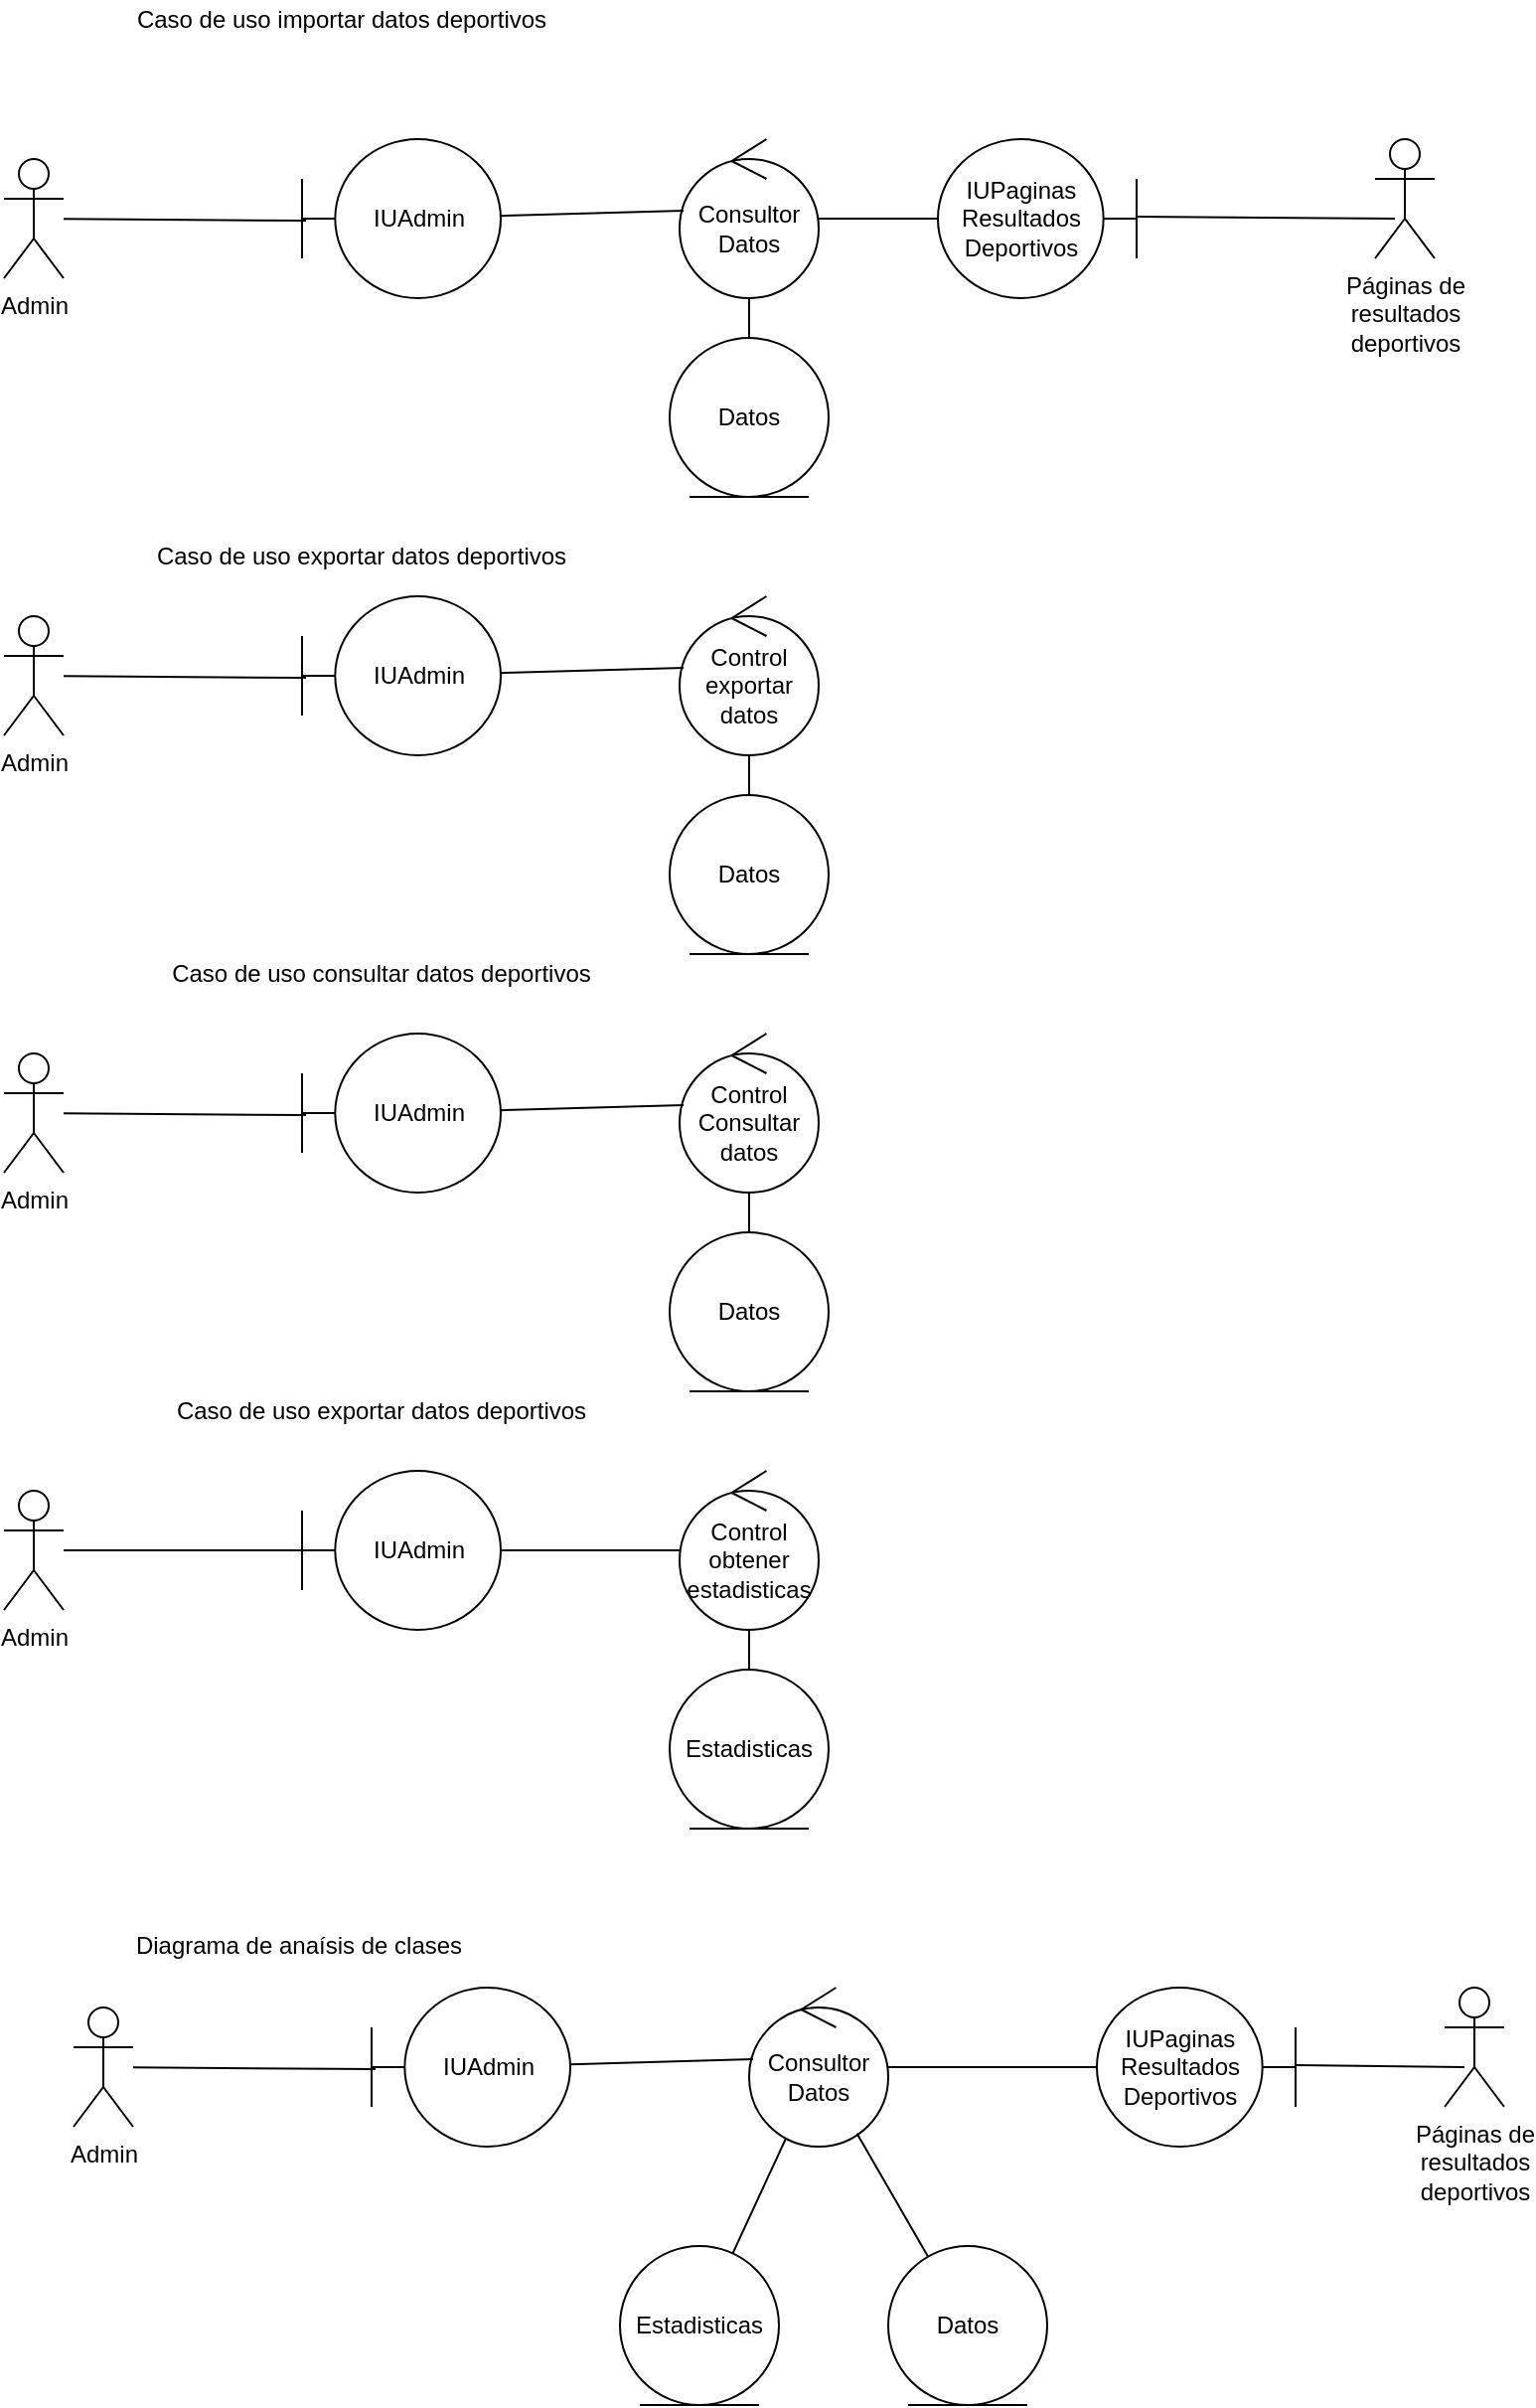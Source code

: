 <mxfile version="12.7.0" type="github">
  <diagram id="sGHDczZBu-DUSyE2jVfI" name="Page-1">
    <mxGraphModel dx="768" dy="606" grid="1" gridSize="10" guides="1" tooltips="1" connect="1" arrows="1" fold="1" page="1" pageScale="1" pageWidth="850" pageHeight="1100" math="0" shadow="0">
      <root>
        <mxCell id="0"/>
        <mxCell id="1" parent="0"/>
        <mxCell id="Kb2IKhhoHodHiHDPedFr-1" value="Admin" style="shape=umlActor;verticalLabelPosition=bottom;labelBackgroundColor=#ffffff;verticalAlign=top;html=1;outlineConnect=0;" parent="1" vertex="1">
          <mxGeometry x="30" y="120" width="30" height="60" as="geometry"/>
        </mxCell>
        <mxCell id="Kb2IKhhoHodHiHDPedFr-3" value="&lt;div&gt;Páginas de &lt;br&gt;&lt;/div&gt;&lt;div&gt;resultados &lt;br&gt;&lt;/div&gt;&lt;div&gt;deportivos&lt;/div&gt;" style="shape=umlActor;verticalLabelPosition=bottom;labelBackgroundColor=#ffffff;verticalAlign=top;html=1;outlineConnect=0;" parent="1" vertex="1">
          <mxGeometry x="720" y="110" width="30" height="60" as="geometry"/>
        </mxCell>
        <mxCell id="Kb2IKhhoHodHiHDPedFr-10" style="edgeStyle=none;rounded=0;orthogonalLoop=1;jettySize=auto;html=1;endArrow=none;endFill=0;" parent="1" target="Kb2IKhhoHodHiHDPedFr-7" edge="1">
          <mxGeometry relative="1" as="geometry">
            <mxPoint x="260" y="180" as="sourcePoint"/>
          </mxGeometry>
        </mxCell>
        <mxCell id="Kb2IKhhoHodHiHDPedFr-18" style="edgeStyle=none;rounded=0;orthogonalLoop=1;jettySize=auto;html=1;entryX=0.333;entryY=0.667;entryDx=0;entryDy=0;entryPerimeter=0;endArrow=none;endFill=0;exitX=0;exitY=0.513;exitDx=0;exitDy=0;exitPerimeter=0;" parent="1" source="Kb2IKhhoHodHiHDPedFr-6" target="Kb2IKhhoHodHiHDPedFr-3" edge="1">
          <mxGeometry relative="1" as="geometry"/>
        </mxCell>
        <mxCell id="Kb2IKhhoHodHiHDPedFr-6" value="&lt;div&gt;IUPaginas&lt;/div&gt;&lt;div&gt;Resultados&lt;/div&gt;&lt;div&gt;Deportivos&lt;br&gt;&lt;/div&gt;" style="shape=umlBoundary;whiteSpace=wrap;html=1;direction=west;" parent="1" vertex="1">
          <mxGeometry x="500" y="110" width="100" height="80" as="geometry"/>
        </mxCell>
        <mxCell id="Kb2IKhhoHodHiHDPedFr-11" style="edgeStyle=none;rounded=0;orthogonalLoop=1;jettySize=auto;html=1;entryX=0;entryY=0.5;entryDx=0;entryDy=0;endArrow=none;endFill=0;" parent="1" target="Kb2IKhhoHodHiHDPedFr-8" edge="1">
          <mxGeometry relative="1" as="geometry">
            <mxPoint x="410" y="180" as="sourcePoint"/>
          </mxGeometry>
        </mxCell>
        <mxCell id="Kb2IKhhoHodHiHDPedFr-15" style="edgeStyle=none;rounded=0;orthogonalLoop=1;jettySize=auto;html=1;endArrow=none;endFill=0;" parent="1" source="Kb2IKhhoHodHiHDPedFr-12" target="Kb2IKhhoHodHiHDPedFr-6" edge="1">
          <mxGeometry relative="1" as="geometry"/>
        </mxCell>
        <mxCell id="Kb2IKhhoHodHiHDPedFr-12" value="Consultor Datos" style="ellipse;shape=umlControl;whiteSpace=wrap;html=1;" parent="1" vertex="1">
          <mxGeometry x="370" y="110" width="70" height="80" as="geometry"/>
        </mxCell>
        <mxCell id="Kb2IKhhoHodHiHDPedFr-19" style="edgeStyle=none;rounded=0;orthogonalLoop=1;jettySize=auto;html=1;entryX=0.029;entryY=0.45;entryDx=0;entryDy=0;entryPerimeter=0;endArrow=none;endFill=0;" parent="1" source="Kb2IKhhoHodHiHDPedFr-13" target="Kb2IKhhoHodHiHDPedFr-12" edge="1">
          <mxGeometry relative="1" as="geometry"/>
        </mxCell>
        <mxCell id="Kb2IKhhoHodHiHDPedFr-20" style="edgeStyle=none;rounded=0;orthogonalLoop=1;jettySize=auto;html=1;endArrow=none;endFill=0;exitX=0.02;exitY=0.513;exitDx=0;exitDy=0;exitPerimeter=0;" parent="1" source="Kb2IKhhoHodHiHDPedFr-13" target="Kb2IKhhoHodHiHDPedFr-1" edge="1">
          <mxGeometry relative="1" as="geometry">
            <mxPoint x="110" y="160" as="targetPoint"/>
          </mxGeometry>
        </mxCell>
        <mxCell id="Kb2IKhhoHodHiHDPedFr-13" value="&lt;div&gt;IUAdmin&lt;/div&gt;" style="shape=umlBoundary;whiteSpace=wrap;html=1;" parent="1" vertex="1">
          <mxGeometry x="180" y="110" width="100" height="80" as="geometry"/>
        </mxCell>
        <mxCell id="Kb2IKhhoHodHiHDPedFr-24" style="edgeStyle=none;rounded=0;orthogonalLoop=1;jettySize=auto;html=1;endArrow=none;endFill=0;" parent="1" source="Kb2IKhhoHodHiHDPedFr-23" target="Kb2IKhhoHodHiHDPedFr-12" edge="1">
          <mxGeometry relative="1" as="geometry"/>
        </mxCell>
        <mxCell id="Kb2IKhhoHodHiHDPedFr-23" value="Datos" style="ellipse;shape=umlEntity;whiteSpace=wrap;html=1;" parent="1" vertex="1">
          <mxGeometry x="365" y="210" width="80" height="80" as="geometry"/>
        </mxCell>
        <mxCell id="M1aAR51ead0pac48ZjfJ-2" value="Admin" style="shape=umlActor;verticalLabelPosition=bottom;labelBackgroundColor=#ffffff;verticalAlign=top;html=1;outlineConnect=0;" vertex="1" parent="1">
          <mxGeometry x="30" y="350" width="30" height="60" as="geometry"/>
        </mxCell>
        <mxCell id="M1aAR51ead0pac48ZjfJ-4" style="edgeStyle=none;rounded=0;orthogonalLoop=1;jettySize=auto;html=1;entryX=0.333;entryY=0.667;entryDx=0;entryDy=0;entryPerimeter=0;endArrow=none;endFill=0;exitX=0;exitY=0.513;exitDx=0;exitDy=0;exitPerimeter=0;" edge="1" parent="1" target="M1aAR51ead0pac48ZjfJ-3">
          <mxGeometry relative="1" as="geometry">
            <mxPoint x="600" y="378.96" as="sourcePoint"/>
          </mxGeometry>
        </mxCell>
        <mxCell id="M1aAR51ead0pac48ZjfJ-12" style="edgeStyle=orthogonalEdgeStyle;rounded=0;orthogonalLoop=1;jettySize=auto;html=1;endArrow=none;endFill=0;" edge="1" parent="1" source="M1aAR51ead0pac48ZjfJ-7" target="M1aAR51ead0pac48ZjfJ-11">
          <mxGeometry relative="1" as="geometry"/>
        </mxCell>
        <mxCell id="M1aAR51ead0pac48ZjfJ-7" value="Control exportar datos" style="ellipse;shape=umlControl;whiteSpace=wrap;html=1;" vertex="1" parent="1">
          <mxGeometry x="370" y="340" width="70" height="80" as="geometry"/>
        </mxCell>
        <mxCell id="M1aAR51ead0pac48ZjfJ-8" style="edgeStyle=none;rounded=0;orthogonalLoop=1;jettySize=auto;html=1;entryX=0.029;entryY=0.45;entryDx=0;entryDy=0;entryPerimeter=0;endArrow=none;endFill=0;" edge="1" parent="1" source="M1aAR51ead0pac48ZjfJ-10" target="M1aAR51ead0pac48ZjfJ-7">
          <mxGeometry relative="1" as="geometry"/>
        </mxCell>
        <mxCell id="M1aAR51ead0pac48ZjfJ-9" style="edgeStyle=none;rounded=0;orthogonalLoop=1;jettySize=auto;html=1;endArrow=none;endFill=0;exitX=0.02;exitY=0.513;exitDx=0;exitDy=0;exitPerimeter=0;" edge="1" parent="1" source="M1aAR51ead0pac48ZjfJ-10" target="M1aAR51ead0pac48ZjfJ-2">
          <mxGeometry relative="1" as="geometry">
            <mxPoint x="110" y="390" as="targetPoint"/>
          </mxGeometry>
        </mxCell>
        <mxCell id="M1aAR51ead0pac48ZjfJ-10" value="&lt;div&gt;IUAdmin&lt;br&gt;&lt;/div&gt;" style="shape=umlBoundary;whiteSpace=wrap;html=1;" vertex="1" parent="1">
          <mxGeometry x="180" y="340" width="100" height="80" as="geometry"/>
        </mxCell>
        <mxCell id="M1aAR51ead0pac48ZjfJ-11" value="Datos" style="ellipse;shape=umlEntity;whiteSpace=wrap;html=1;" vertex="1" parent="1">
          <mxGeometry x="365" y="440" width="80" height="80" as="geometry"/>
        </mxCell>
        <mxCell id="M1aAR51ead0pac48ZjfJ-13" value="Admin" style="shape=umlActor;verticalLabelPosition=bottom;labelBackgroundColor=#ffffff;verticalAlign=top;html=1;outlineConnect=0;" vertex="1" parent="1">
          <mxGeometry x="30" y="570" width="30" height="60" as="geometry"/>
        </mxCell>
        <mxCell id="M1aAR51ead0pac48ZjfJ-19" style="edgeStyle=orthogonalEdgeStyle;rounded=0;orthogonalLoop=1;jettySize=auto;html=1;endArrow=none;endFill=0;" edge="1" parent="1" source="M1aAR51ead0pac48ZjfJ-14" target="M1aAR51ead0pac48ZjfJ-18">
          <mxGeometry relative="1" as="geometry"/>
        </mxCell>
        <mxCell id="M1aAR51ead0pac48ZjfJ-14" value="Control Consultar datos" style="ellipse;shape=umlControl;whiteSpace=wrap;html=1;" vertex="1" parent="1">
          <mxGeometry x="370" y="560" width="70" height="80" as="geometry"/>
        </mxCell>
        <mxCell id="M1aAR51ead0pac48ZjfJ-15" style="edgeStyle=none;rounded=0;orthogonalLoop=1;jettySize=auto;html=1;entryX=0.029;entryY=0.45;entryDx=0;entryDy=0;entryPerimeter=0;endArrow=none;endFill=0;" edge="1" parent="1" source="M1aAR51ead0pac48ZjfJ-17" target="M1aAR51ead0pac48ZjfJ-14">
          <mxGeometry relative="1" as="geometry"/>
        </mxCell>
        <mxCell id="M1aAR51ead0pac48ZjfJ-16" style="edgeStyle=none;rounded=0;orthogonalLoop=1;jettySize=auto;html=1;endArrow=none;endFill=0;exitX=0.02;exitY=0.513;exitDx=0;exitDy=0;exitPerimeter=0;" edge="1" parent="1" source="M1aAR51ead0pac48ZjfJ-17" target="M1aAR51ead0pac48ZjfJ-13">
          <mxGeometry relative="1" as="geometry">
            <mxPoint x="110" y="610" as="targetPoint"/>
          </mxGeometry>
        </mxCell>
        <mxCell id="M1aAR51ead0pac48ZjfJ-17" value="&lt;div&gt;IUAdmin&lt;br&gt;&lt;/div&gt;" style="shape=umlBoundary;whiteSpace=wrap;html=1;" vertex="1" parent="1">
          <mxGeometry x="180" y="560" width="100" height="80" as="geometry"/>
        </mxCell>
        <mxCell id="M1aAR51ead0pac48ZjfJ-18" value="Datos" style="ellipse;shape=umlEntity;whiteSpace=wrap;html=1;" vertex="1" parent="1">
          <mxGeometry x="365" y="660" width="80" height="80" as="geometry"/>
        </mxCell>
        <mxCell id="M1aAR51ead0pac48ZjfJ-20" value="Admin" style="shape=umlActor;verticalLabelPosition=bottom;labelBackgroundColor=#ffffff;verticalAlign=top;html=1;outlineConnect=0;" vertex="1" parent="1">
          <mxGeometry x="30" y="790" width="30" height="60" as="geometry"/>
        </mxCell>
        <mxCell id="M1aAR51ead0pac48ZjfJ-24" style="edgeStyle=orthogonalEdgeStyle;rounded=0;orthogonalLoop=1;jettySize=auto;html=1;endArrow=none;endFill=0;" edge="1" parent="1" source="M1aAR51ead0pac48ZjfJ-21" target="M1aAR51ead0pac48ZjfJ-23">
          <mxGeometry relative="1" as="geometry"/>
        </mxCell>
        <mxCell id="M1aAR51ead0pac48ZjfJ-21" value="Control obtener estadisticas" style="ellipse;shape=umlControl;whiteSpace=wrap;html=1;" vertex="1" parent="1">
          <mxGeometry x="370" y="780" width="70" height="80" as="geometry"/>
        </mxCell>
        <mxCell id="M1aAR51ead0pac48ZjfJ-25" style="edgeStyle=orthogonalEdgeStyle;rounded=0;orthogonalLoop=1;jettySize=auto;html=1;endArrow=none;endFill=0;" edge="1" parent="1" source="M1aAR51ead0pac48ZjfJ-22" target="M1aAR51ead0pac48ZjfJ-20">
          <mxGeometry relative="1" as="geometry"/>
        </mxCell>
        <mxCell id="M1aAR51ead0pac48ZjfJ-26" style="edgeStyle=orthogonalEdgeStyle;rounded=0;orthogonalLoop=1;jettySize=auto;html=1;endArrow=none;endFill=0;" edge="1" parent="1" source="M1aAR51ead0pac48ZjfJ-22" target="M1aAR51ead0pac48ZjfJ-21">
          <mxGeometry relative="1" as="geometry"/>
        </mxCell>
        <mxCell id="M1aAR51ead0pac48ZjfJ-22" value="&lt;div&gt;IUAdmin&lt;br&gt;&lt;/div&gt;" style="shape=umlBoundary;whiteSpace=wrap;html=1;" vertex="1" parent="1">
          <mxGeometry x="180" y="780" width="100" height="80" as="geometry"/>
        </mxCell>
        <mxCell id="M1aAR51ead0pac48ZjfJ-23" value="Estadisticas" style="ellipse;shape=umlEntity;whiteSpace=wrap;html=1;" vertex="1" parent="1">
          <mxGeometry x="365" y="880" width="80" height="80" as="geometry"/>
        </mxCell>
        <mxCell id="M1aAR51ead0pac48ZjfJ-31" value="Admin" style="shape=umlActor;verticalLabelPosition=bottom;labelBackgroundColor=#ffffff;verticalAlign=top;html=1;outlineConnect=0;" vertex="1" parent="1">
          <mxGeometry x="65" y="1050" width="30" height="60" as="geometry"/>
        </mxCell>
        <mxCell id="M1aAR51ead0pac48ZjfJ-32" value="&lt;div&gt;Páginas de &lt;br&gt;&lt;/div&gt;&lt;div&gt;resultados &lt;br&gt;&lt;/div&gt;&lt;div&gt;deportivos&lt;/div&gt;" style="shape=umlActor;verticalLabelPosition=bottom;labelBackgroundColor=#ffffff;verticalAlign=top;html=1;outlineConnect=0;" vertex="1" parent="1">
          <mxGeometry x="755" y="1040" width="30" height="60" as="geometry"/>
        </mxCell>
        <mxCell id="M1aAR51ead0pac48ZjfJ-33" style="edgeStyle=none;rounded=0;orthogonalLoop=1;jettySize=auto;html=1;entryX=0.333;entryY=0.667;entryDx=0;entryDy=0;entryPerimeter=0;endArrow=none;endFill=0;exitX=0;exitY=0.513;exitDx=0;exitDy=0;exitPerimeter=0;" edge="1" source="M1aAR51ead0pac48ZjfJ-34" target="M1aAR51ead0pac48ZjfJ-32" parent="1">
          <mxGeometry relative="1" as="geometry"/>
        </mxCell>
        <mxCell id="M1aAR51ead0pac48ZjfJ-34" value="&lt;div&gt;IUPaginas&lt;/div&gt;&lt;div&gt;Resultados&lt;/div&gt;&lt;div&gt;Deportivos&lt;br&gt;&lt;/div&gt;" style="shape=umlBoundary;whiteSpace=wrap;html=1;direction=west;" vertex="1" parent="1">
          <mxGeometry x="580" y="1040" width="100" height="80" as="geometry"/>
        </mxCell>
        <mxCell id="M1aAR51ead0pac48ZjfJ-35" style="edgeStyle=none;rounded=0;orthogonalLoop=1;jettySize=auto;html=1;endArrow=none;endFill=0;" edge="1" source="M1aAR51ead0pac48ZjfJ-36" target="M1aAR51ead0pac48ZjfJ-34" parent="1">
          <mxGeometry relative="1" as="geometry"/>
        </mxCell>
        <mxCell id="M1aAR51ead0pac48ZjfJ-48" style="rounded=0;orthogonalLoop=1;jettySize=auto;html=1;endArrow=none;endFill=0;" edge="1" parent="1" source="M1aAR51ead0pac48ZjfJ-36" target="M1aAR51ead0pac48ZjfJ-47">
          <mxGeometry relative="1" as="geometry"/>
        </mxCell>
        <mxCell id="M1aAR51ead0pac48ZjfJ-36" value="Consultor Datos" style="ellipse;shape=umlControl;whiteSpace=wrap;html=1;" vertex="1" parent="1">
          <mxGeometry x="405" y="1040" width="70" height="80" as="geometry"/>
        </mxCell>
        <mxCell id="M1aAR51ead0pac48ZjfJ-37" style="edgeStyle=none;rounded=0;orthogonalLoop=1;jettySize=auto;html=1;entryX=0.029;entryY=0.45;entryDx=0;entryDy=0;entryPerimeter=0;endArrow=none;endFill=0;" edge="1" source="M1aAR51ead0pac48ZjfJ-39" target="M1aAR51ead0pac48ZjfJ-36" parent="1">
          <mxGeometry relative="1" as="geometry"/>
        </mxCell>
        <mxCell id="M1aAR51ead0pac48ZjfJ-38" style="edgeStyle=none;rounded=0;orthogonalLoop=1;jettySize=auto;html=1;endArrow=none;endFill=0;exitX=0.02;exitY=0.513;exitDx=0;exitDy=0;exitPerimeter=0;" edge="1" source="M1aAR51ead0pac48ZjfJ-39" target="M1aAR51ead0pac48ZjfJ-31" parent="1">
          <mxGeometry relative="1" as="geometry">
            <mxPoint x="145" y="1090" as="targetPoint"/>
          </mxGeometry>
        </mxCell>
        <mxCell id="M1aAR51ead0pac48ZjfJ-39" value="&lt;div&gt;IUAdmin&lt;/div&gt;" style="shape=umlBoundary;whiteSpace=wrap;html=1;" vertex="1" parent="1">
          <mxGeometry x="215" y="1040" width="100" height="80" as="geometry"/>
        </mxCell>
        <mxCell id="M1aAR51ead0pac48ZjfJ-40" style="edgeStyle=none;rounded=0;orthogonalLoop=1;jettySize=auto;html=1;endArrow=none;endFill=0;" edge="1" source="M1aAR51ead0pac48ZjfJ-41" target="M1aAR51ead0pac48ZjfJ-36" parent="1">
          <mxGeometry relative="1" as="geometry"/>
        </mxCell>
        <mxCell id="M1aAR51ead0pac48ZjfJ-41" value="Datos" style="ellipse;shape=umlEntity;whiteSpace=wrap;html=1;" vertex="1" parent="1">
          <mxGeometry x="475" y="1170" width="80" height="80" as="geometry"/>
        </mxCell>
        <mxCell id="M1aAR51ead0pac48ZjfJ-42" value="Caso de uso importar datos deportivos" style="text;html=1;strokeColor=none;fillColor=none;align=center;verticalAlign=middle;whiteSpace=wrap;rounded=0;" vertex="1" parent="1">
          <mxGeometry x="80" y="40" width="240" height="20" as="geometry"/>
        </mxCell>
        <mxCell id="M1aAR51ead0pac48ZjfJ-43" value="Caso de uso exportar datos deportivos" style="text;html=1;strokeColor=none;fillColor=none;align=center;verticalAlign=middle;whiteSpace=wrap;rounded=0;" vertex="1" parent="1">
          <mxGeometry x="90" y="310" width="240" height="20" as="geometry"/>
        </mxCell>
        <mxCell id="M1aAR51ead0pac48ZjfJ-44" value="Caso de uso consultar datos deportivos" style="text;html=1;strokeColor=none;fillColor=none;align=center;verticalAlign=middle;whiteSpace=wrap;rounded=0;" vertex="1" parent="1">
          <mxGeometry x="100" y="520" width="240" height="20" as="geometry"/>
        </mxCell>
        <mxCell id="M1aAR51ead0pac48ZjfJ-45" value="Caso de uso exportar datos deportivos" style="text;html=1;strokeColor=none;fillColor=none;align=center;verticalAlign=middle;whiteSpace=wrap;rounded=0;" vertex="1" parent="1">
          <mxGeometry x="100" y="740" width="240" height="20" as="geometry"/>
        </mxCell>
        <mxCell id="M1aAR51ead0pac48ZjfJ-46" value="Diagrama de anaísis de clases" style="text;html=1;align=center;verticalAlign=middle;resizable=0;points=[];autosize=1;" vertex="1" parent="1">
          <mxGeometry x="88" y="1009" width="180" height="20" as="geometry"/>
        </mxCell>
        <mxCell id="M1aAR51ead0pac48ZjfJ-47" value="Estadisticas" style="ellipse;shape=umlEntity;whiteSpace=wrap;html=1;" vertex="1" parent="1">
          <mxGeometry x="340" y="1170" width="80" height="80" as="geometry"/>
        </mxCell>
      </root>
    </mxGraphModel>
  </diagram>
</mxfile>

